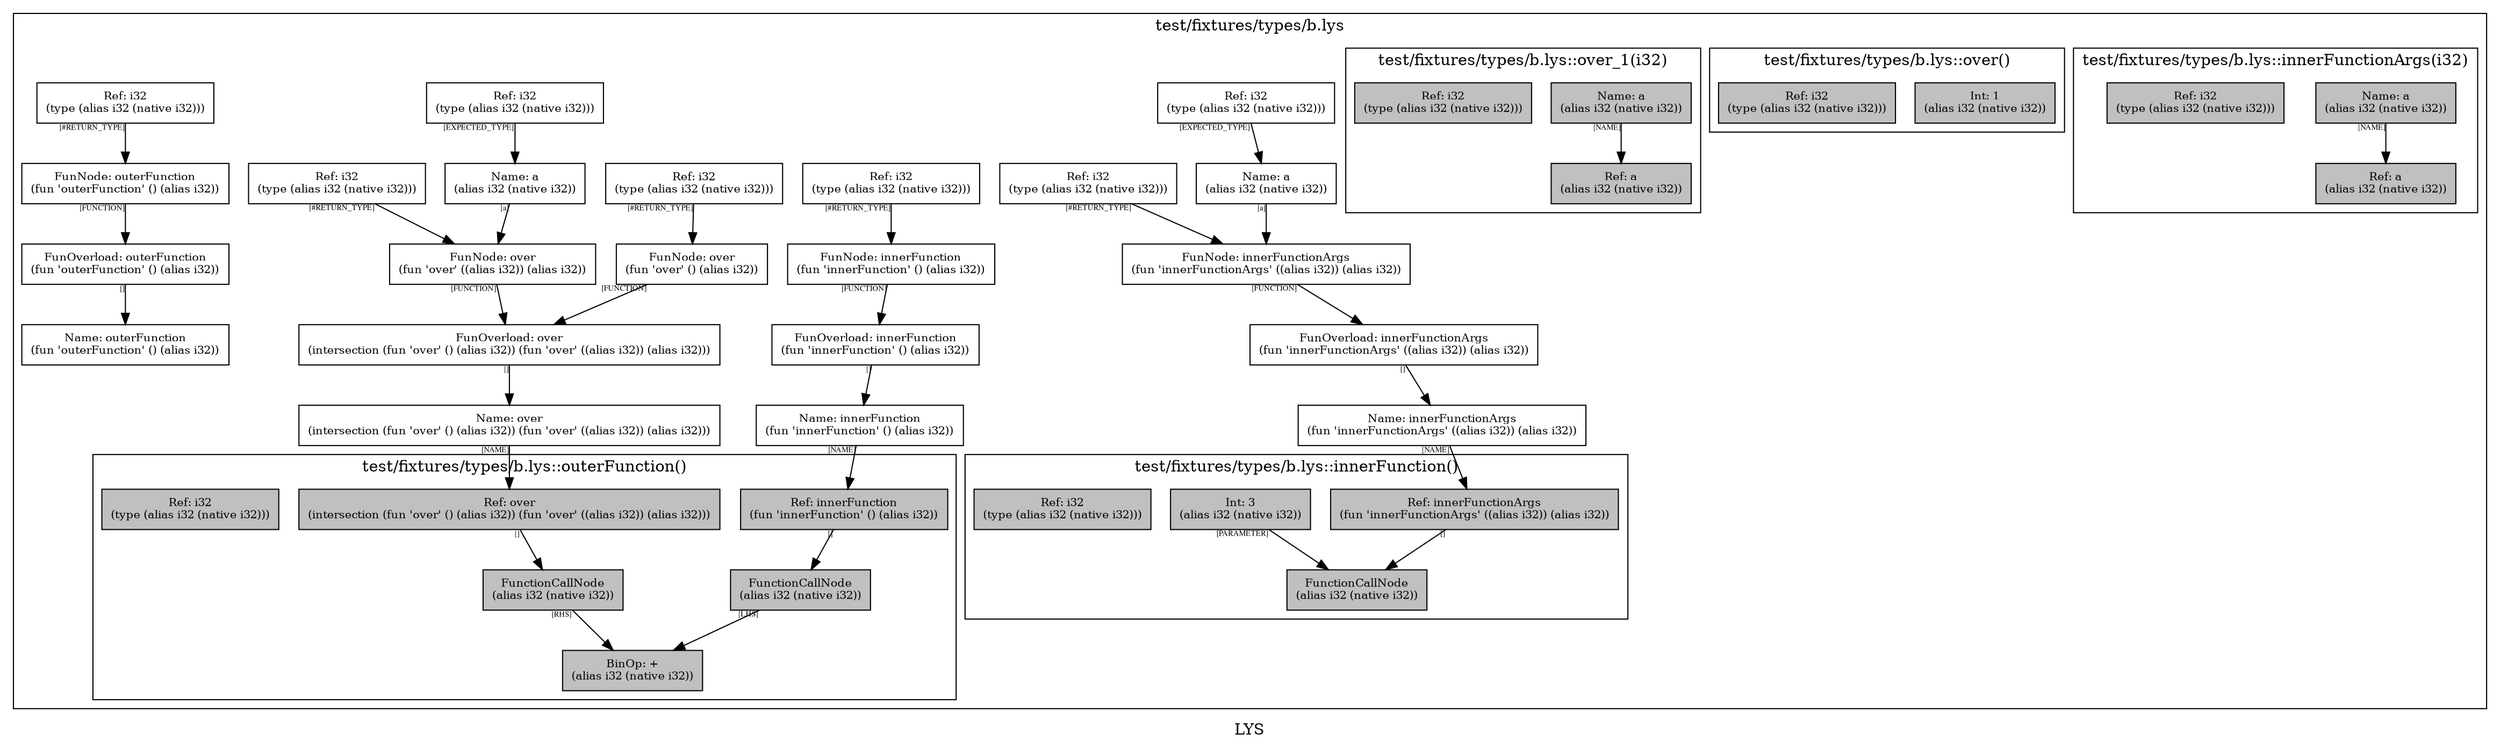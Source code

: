 digraph LYS {
  node [shape=box,fontsize=10];
  subgraph "cluster_test/fixtures/types/b.lys" {
    1 [label="FunOverload: innerFunctionArgs\n(fun 'innerFunctionArgs' ((alias i32)) (alias i32))", fillcolor=grey];
    2 [label="FunNode: innerFunctionArgs\n(fun 'innerFunctionArgs' ((alias i32)) (alias i32))", fillcolor=grey];
    3 [label="Ref: i32\n(type (alias i32 (native i32)))", fillcolor=grey];
    4 [label="Name: a\n(alias i32 (native i32))", fillcolor=grey];
    5 [label="Ref: i32\n(type (alias i32 (native i32)))", fillcolor=grey];
    6 [label="Name: innerFunctionArgs\n(fun 'innerFunctionArgs' ((alias i32)) (alias i32))", fillcolor=grey];
    7 [label="FunOverload: innerFunction\n(fun 'innerFunction' () (alias i32))", fillcolor=grey];
    8 [label="FunNode: innerFunction\n(fun 'innerFunction' () (alias i32))", fillcolor=grey];
    9 [label="Ref: i32\n(type (alias i32 (native i32)))", fillcolor=grey];
    10 [label="Name: innerFunction\n(fun 'innerFunction' () (alias i32))", fillcolor=grey];
    11 [label="FunOverload: over\n(intersection (fun 'over' () (alias i32)) (fun 'over' ((alias i32)) (alias i32)))", fillcolor=grey];
    12 [label="FunNode: over\n(fun 'over' () (alias i32))", fillcolor=grey];
    13 [label="Ref: i32\n(type (alias i32 (native i32)))", fillcolor=grey];
    14 [label="FunNode: over\n(fun 'over' ((alias i32)) (alias i32))", fillcolor=grey];
    15 [label="Ref: i32\n(type (alias i32 (native i32)))", fillcolor=grey];
    16 [label="Name: a\n(alias i32 (native i32))", fillcolor=grey];
    17 [label="Ref: i32\n(type (alias i32 (native i32)))", fillcolor=grey];
    18 [label="Name: over\n(intersection (fun 'over' () (alias i32)) (fun 'over' ((alias i32)) (alias i32)))", fillcolor=grey];
    19 [label="FunOverload: outerFunction\n(fun 'outerFunction' () (alias i32))", fillcolor=grey];
    20 [label="FunNode: outerFunction\n(fun 'outerFunction' () (alias i32))", fillcolor=grey];
    21 [label="Ref: i32\n(type (alias i32 (native i32)))", fillcolor=grey];
    22 [label="Name: outerFunction\n(fun 'outerFunction' () (alias i32))", fillcolor=grey];
    subgraph "cluster_test/fixtures/types/b.lys_0" { rankdir=TB;
      node [style=filled, fillcolor=grey];
      23 [label="Name: a\n(alias i32 (native i32))", fillcolor=grey];
      24 [label="Ref: a\n(alias i32 (native i32))", fillcolor=grey];
      25 [label="Ref: i32\n(type (alias i32 (native i32)))", fillcolor=grey];
      label="test/fixtures/types/b.lys::innerFunctionArgs(i32)";
    }
    subgraph "cluster_test/fixtures/types/b.lys_1" { rankdir=TB;
      node [style=filled, fillcolor=grey];
      26 [label="FunctionCallNode\n(alias i32 (native i32))", fillcolor=grey];
      27 [label="Ref: innerFunctionArgs\n(fun 'innerFunctionArgs' ((alias i32)) (alias i32))", fillcolor=grey];
      28 [label="Int: 3\n(alias i32 (native i32))", fillcolor=grey];
      29 [label="Ref: i32\n(type (alias i32 (native i32)))", fillcolor=grey];
      label="test/fixtures/types/b.lys::innerFunction()";
    }
    subgraph "cluster_test/fixtures/types/b.lys_2" { rankdir=TB;
      node [style=filled, fillcolor=grey];
      30 [label="Int: 1\n(alias i32 (native i32))", fillcolor=grey];
      31 [label="Ref: i32\n(type (alias i32 (native i32)))", fillcolor=grey];
      label="test/fixtures/types/b.lys::over()";
    }
    subgraph "cluster_test/fixtures/types/b.lys_3" { rankdir=TB;
      node [style=filled, fillcolor=grey];
      32 [label="Name: a\n(alias i32 (native i32))", fillcolor=grey];
      33 [label="Ref: a\n(alias i32 (native i32))", fillcolor=grey];
      34 [label="Ref: i32\n(type (alias i32 (native i32)))", fillcolor=grey];
      label="test/fixtures/types/b.lys::over_1(i32)";
    }
    subgraph "cluster_test/fixtures/types/b.lys_4" { rankdir=TB;
      node [style=filled, fillcolor=grey];
      35 [label="BinOp: +\n(alias i32 (native i32))", fillcolor=grey];
      36 [label="FunctionCallNode\n(alias i32 (native i32))", fillcolor=grey];
      37 [label="Ref: innerFunction\n(fun 'innerFunction' () (alias i32))", fillcolor=grey];
      38 [label="FunctionCallNode\n(alias i32 (native i32))", fillcolor=grey];
      39 [label="Ref: over\n(intersection (fun 'over' () (alias i32)) (fun 'over' ((alias i32)) (alias i32)))", fillcolor=grey];
      40 [label="Ref: i32\n(type (alias i32 (native i32)))", fillcolor=grey];
      label="test/fixtures/types/b.lys::outerFunction()";
    }
    label="test/fixtures/types/b.lys";
  }
  1 -> 6[taillabel="[]" fontsize=7 fontname="times" color="black" ];
  2 -> 1[taillabel="[FUNCTION]" fontsize=7 fontname="times" color="black" ];
  3 -> 4[taillabel="[EXPECTED_TYPE]" fontsize=7 fontname="times" color="black" ];
  4 -> 2[taillabel="[a]" fontsize=7 fontname="times" color="black" ];
  5 -> 2[taillabel="[#RETURN_TYPE]" fontsize=7 fontname="times" color="black" ];
  6 -> 27[taillabel="[NAME]" fontsize=7 fontname="times" color="black" ];
  7 -> 10[taillabel="[]" fontsize=7 fontname="times" color="black" ];
  8 -> 7[taillabel="[FUNCTION]" fontsize=7 fontname="times" color="black" ];
  9 -> 8[taillabel="[#RETURN_TYPE]" fontsize=7 fontname="times" color="black" ];
  10 -> 37[taillabel="[NAME]" fontsize=7 fontname="times" color="black" ];
  11 -> 18[taillabel="[]" fontsize=7 fontname="times" color="black" ];
  12 -> 11[taillabel="[FUNCTION]" fontsize=7 fontname="times" color="black" ];
  13 -> 12[taillabel="[#RETURN_TYPE]" fontsize=7 fontname="times" color="black" ];
  14 -> 11[taillabel="[FUNCTION]" fontsize=7 fontname="times" color="black" ];
  15 -> 16[taillabel="[EXPECTED_TYPE]" fontsize=7 fontname="times" color="black" ];
  16 -> 14[taillabel="[a]" fontsize=7 fontname="times" color="black" ];
  17 -> 14[taillabel="[#RETURN_TYPE]" fontsize=7 fontname="times" color="black" ];
  18 -> 39[taillabel="[NAME]" fontsize=7 fontname="times" color="black" ];
  19 -> 22[taillabel="[]" fontsize=7 fontname="times" color="black" ];
  20 -> 19[taillabel="[FUNCTION]" fontsize=7 fontname="times" color="black" ];
  21 -> 20[taillabel="[#RETURN_TYPE]" fontsize=7 fontname="times" color="black" ];
  23 -> 24[taillabel="[NAME]" fontsize=7 fontname="times" color="black" ];
  27 -> 26[taillabel="[]" fontsize=7 fontname="times" color="black" ];
  28 -> 26[taillabel="[PARAMETER]" fontsize=7 fontname="times" color="black" ];
  32 -> 33[taillabel="[NAME]" fontsize=7 fontname="times" color="black" ];
  36 -> 35[taillabel="[LHS]" fontsize=7 fontname="times" color="black" ];
  37 -> 36[taillabel="[]" fontsize=7 fontname="times" color="black" ];
  38 -> 35[taillabel="[RHS]" fontsize=7 fontname="times" color="black" ];
  39 -> 38[taillabel="[]" fontsize=7 fontname="times" color="black" ];
  label="LYS";
}
